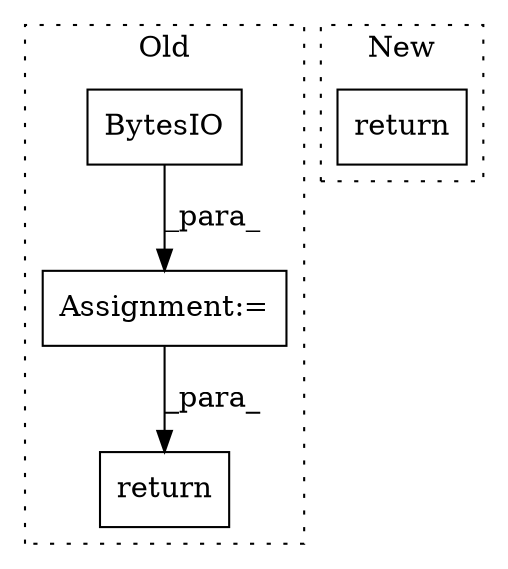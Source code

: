 digraph G {
subgraph cluster0 {
1 [label="BytesIO" a="32" s="407" l="9" shape="box"];
3 [label="Assignment:=" a="7" s="403" l="1" shape="box"];
4 [label="return" a="41" s="593" l="7" shape="box"];
label = "Old";
style="dotted";
}
subgraph cluster1 {
2 [label="return" a="41" s="376" l="7" shape="box"];
label = "New";
style="dotted";
}
1 -> 3 [label="_para_"];
3 -> 4 [label="_para_"];
}